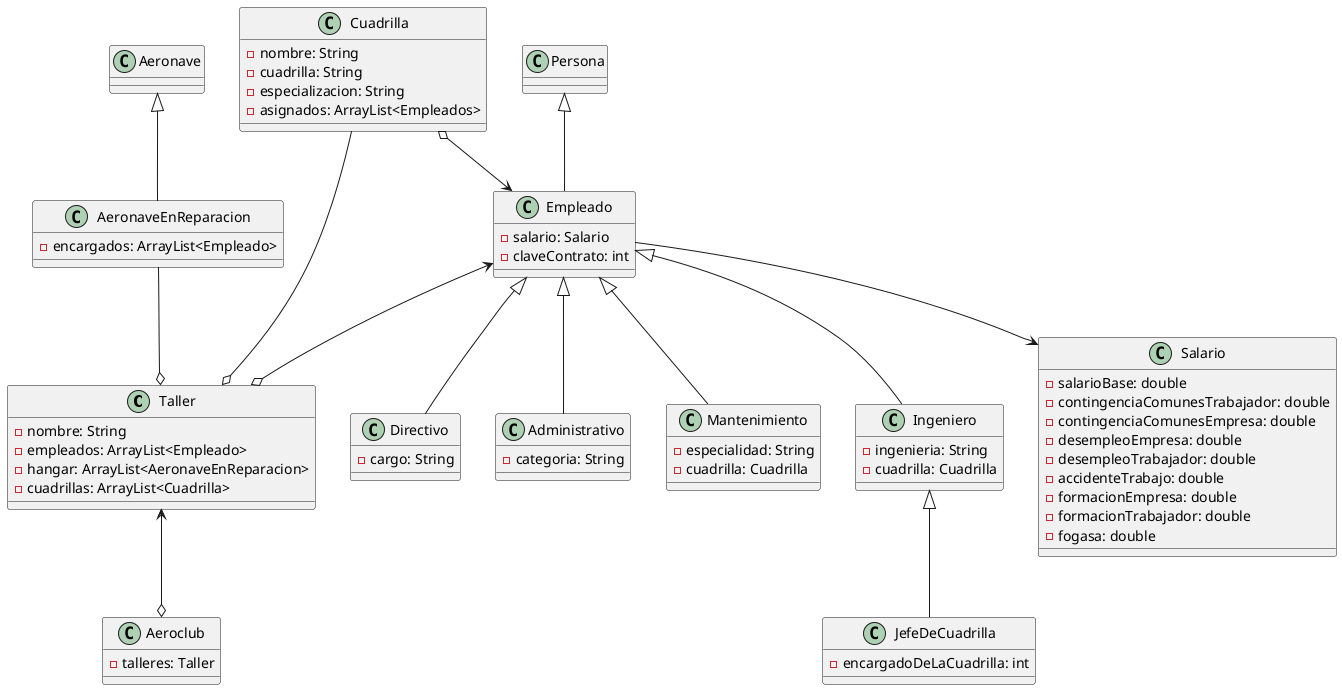 @startuml

class Taller{
- nombre: String
- empleados: ArrayList<Empleado>
- hangar: ArrayList<AeronaveEnReparacion>
- cuadrillas: ArrayList<Cuadrilla>
}

class AeronaveEnReparacion{
- encargados: ArrayList<Empleado>
}

class Aeronave{
}



class Empleado{
- salario: Salario
- claveContrato: int
}

class Directivo{
- cargo: String
}

class Administrativo{
- categoria: String
}

class Mantenimiento{
- especialidad: String
- cuadrilla: Cuadrilla
}

class Ingeniero{
- ingenieria: String
- cuadrilla: Cuadrilla
}

class JefeDeCuadrilla{
- encargadoDeLaCuadrilla: int
}

class Salario{
- salarioBase: double
- contingenciaComunesTrabajador: double
- contingenciaComunesEmpresa: double
- desempleoEmpresa: double
- desempleoTrabajador: double
- accidenteTrabajo: double
- formacionEmpresa: double
- formacionTrabajador: double
- fogasa: double
}

class Aeroclub{
- talleres: Taller
}

class Cuadrilla{
- nombre: String
- cuadrilla: String
- especializacion: String
- asignados: ArrayList<Empleados>
}

class Persona{
}

Taller <--o Aeroclub

Persona <|-- Empleado

Empleado <--o Taller

Empleado <|-- Directivo

Empleado <|-- Mantenimiento

Empleado <|-- Administrativo

Empleado <|-- Ingeniero

Ingeniero <|-- JefeDeCuadrilla

Empleado --> Salario

Cuadrilla o--> Empleado

Aeronave <|-- AeronaveEnReparacion

Cuadrilla --o Taller

AeronaveEnReparacion --o Taller








@enduml